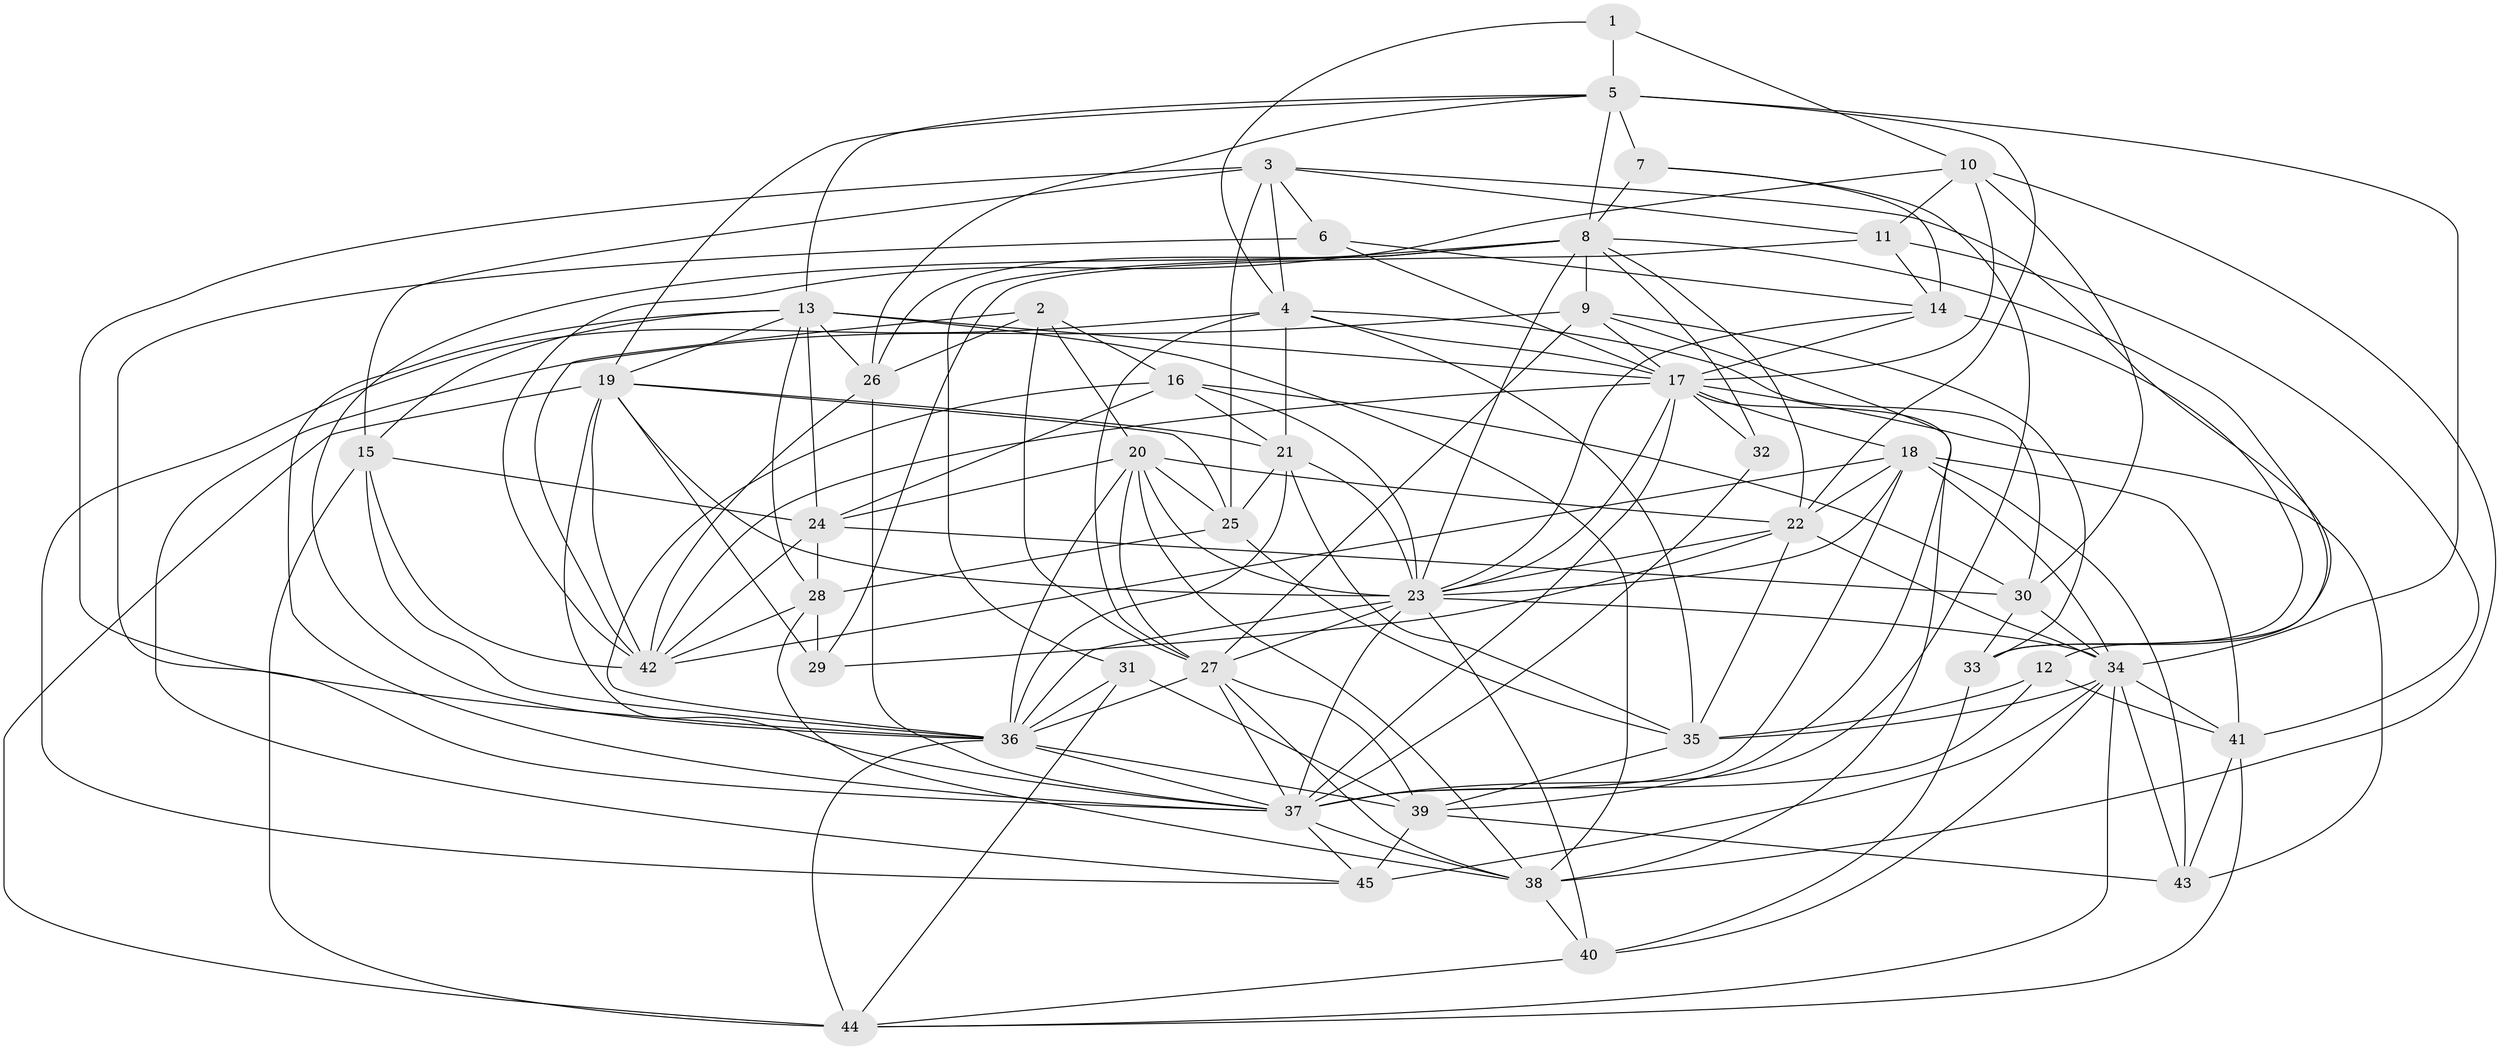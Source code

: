 // original degree distribution, {3: 0.23809523809523808, 4: 0.2925170068027211, 2: 0.14285714285714285, 5: 0.21768707482993196, 6: 0.06802721088435375, 7: 0.02040816326530612, 8: 0.006802721088435374, 11: 0.006802721088435374, 9: 0.006802721088435374}
// Generated by graph-tools (version 1.1) at 2025/37/03/04/25 23:37:01]
// undirected, 45 vertices, 158 edges
graph export_dot {
  node [color=gray90,style=filled];
  1;
  2;
  3;
  4;
  5;
  6;
  7;
  8;
  9;
  10;
  11;
  12;
  13;
  14;
  15;
  16;
  17;
  18;
  19;
  20;
  21;
  22;
  23;
  24;
  25;
  26;
  27;
  28;
  29;
  30;
  31;
  32;
  33;
  34;
  35;
  36;
  37;
  38;
  39;
  40;
  41;
  42;
  43;
  44;
  45;
  1 -- 4 [weight=1.0];
  1 -- 5 [weight=1.0];
  1 -- 10 [weight=1.0];
  2 -- 16 [weight=1.0];
  2 -- 20 [weight=1.0];
  2 -- 26 [weight=1.0];
  2 -- 27 [weight=1.0];
  2 -- 42 [weight=1.0];
  3 -- 4 [weight=1.0];
  3 -- 6 [weight=1.0];
  3 -- 11 [weight=1.0];
  3 -- 15 [weight=1.0];
  3 -- 25 [weight=1.0];
  3 -- 33 [weight=1.0];
  3 -- 36 [weight=1.0];
  4 -- 17 [weight=1.0];
  4 -- 21 [weight=1.0];
  4 -- 27 [weight=1.0];
  4 -- 30 [weight=1.0];
  4 -- 35 [weight=1.0];
  4 -- 45 [weight=1.0];
  5 -- 7 [weight=2.0];
  5 -- 8 [weight=1.0];
  5 -- 13 [weight=1.0];
  5 -- 19 [weight=1.0];
  5 -- 22 [weight=2.0];
  5 -- 26 [weight=2.0];
  5 -- 34 [weight=1.0];
  6 -- 14 [weight=1.0];
  6 -- 17 [weight=1.0];
  6 -- 37 [weight=1.0];
  7 -- 8 [weight=1.0];
  7 -- 14 [weight=1.0];
  7 -- 37 [weight=1.0];
  8 -- 9 [weight=2.0];
  8 -- 12 [weight=1.0];
  8 -- 22 [weight=1.0];
  8 -- 23 [weight=1.0];
  8 -- 26 [weight=2.0];
  8 -- 31 [weight=1.0];
  8 -- 32 [weight=1.0];
  8 -- 36 [weight=1.0];
  9 -- 17 [weight=1.0];
  9 -- 27 [weight=1.0];
  9 -- 33 [weight=1.0];
  9 -- 39 [weight=1.0];
  9 -- 45 [weight=1.0];
  10 -- 11 [weight=1.0];
  10 -- 17 [weight=1.0];
  10 -- 30 [weight=1.0];
  10 -- 38 [weight=1.0];
  10 -- 42 [weight=1.0];
  11 -- 14 [weight=1.0];
  11 -- 29 [weight=1.0];
  11 -- 41 [weight=1.0];
  12 -- 35 [weight=1.0];
  12 -- 37 [weight=2.0];
  12 -- 41 [weight=1.0];
  13 -- 15 [weight=1.0];
  13 -- 17 [weight=2.0];
  13 -- 19 [weight=1.0];
  13 -- 24 [weight=1.0];
  13 -- 26 [weight=1.0];
  13 -- 28 [weight=1.0];
  13 -- 37 [weight=1.0];
  13 -- 38 [weight=1.0];
  14 -- 17 [weight=1.0];
  14 -- 23 [weight=1.0];
  14 -- 33 [weight=1.0];
  15 -- 24 [weight=2.0];
  15 -- 36 [weight=1.0];
  15 -- 42 [weight=1.0];
  15 -- 44 [weight=1.0];
  16 -- 21 [weight=1.0];
  16 -- 23 [weight=1.0];
  16 -- 24 [weight=1.0];
  16 -- 30 [weight=2.0];
  16 -- 36 [weight=1.0];
  17 -- 18 [weight=1.0];
  17 -- 23 [weight=1.0];
  17 -- 32 [weight=1.0];
  17 -- 37 [weight=1.0];
  17 -- 38 [weight=2.0];
  17 -- 42 [weight=1.0];
  17 -- 43 [weight=1.0];
  18 -- 22 [weight=2.0];
  18 -- 23 [weight=1.0];
  18 -- 34 [weight=1.0];
  18 -- 37 [weight=1.0];
  18 -- 41 [weight=1.0];
  18 -- 42 [weight=1.0];
  18 -- 43 [weight=1.0];
  19 -- 21 [weight=1.0];
  19 -- 23 [weight=2.0];
  19 -- 25 [weight=1.0];
  19 -- 29 [weight=2.0];
  19 -- 37 [weight=1.0];
  19 -- 42 [weight=1.0];
  19 -- 44 [weight=1.0];
  20 -- 22 [weight=1.0];
  20 -- 23 [weight=3.0];
  20 -- 24 [weight=1.0];
  20 -- 25 [weight=1.0];
  20 -- 27 [weight=1.0];
  20 -- 36 [weight=1.0];
  20 -- 38 [weight=1.0];
  21 -- 23 [weight=1.0];
  21 -- 25 [weight=1.0];
  21 -- 35 [weight=1.0];
  21 -- 36 [weight=1.0];
  22 -- 23 [weight=1.0];
  22 -- 29 [weight=1.0];
  22 -- 34 [weight=1.0];
  22 -- 35 [weight=1.0];
  23 -- 27 [weight=1.0];
  23 -- 34 [weight=1.0];
  23 -- 36 [weight=2.0];
  23 -- 37 [weight=1.0];
  23 -- 40 [weight=1.0];
  24 -- 28 [weight=1.0];
  24 -- 30 [weight=1.0];
  24 -- 42 [weight=1.0];
  25 -- 28 [weight=1.0];
  25 -- 35 [weight=2.0];
  26 -- 37 [weight=1.0];
  26 -- 42 [weight=2.0];
  27 -- 36 [weight=1.0];
  27 -- 37 [weight=1.0];
  27 -- 38 [weight=1.0];
  27 -- 39 [weight=1.0];
  28 -- 29 [weight=1.0];
  28 -- 38 [weight=1.0];
  28 -- 42 [weight=1.0];
  30 -- 33 [weight=1.0];
  30 -- 34 [weight=1.0];
  31 -- 36 [weight=3.0];
  31 -- 39 [weight=2.0];
  31 -- 44 [weight=1.0];
  32 -- 37 [weight=1.0];
  33 -- 40 [weight=1.0];
  34 -- 35 [weight=1.0];
  34 -- 40 [weight=1.0];
  34 -- 41 [weight=1.0];
  34 -- 43 [weight=1.0];
  34 -- 44 [weight=1.0];
  34 -- 45 [weight=2.0];
  35 -- 39 [weight=1.0];
  36 -- 37 [weight=1.0];
  36 -- 39 [weight=1.0];
  36 -- 44 [weight=1.0];
  37 -- 38 [weight=1.0];
  37 -- 45 [weight=1.0];
  38 -- 40 [weight=1.0];
  39 -- 43 [weight=1.0];
  39 -- 45 [weight=1.0];
  40 -- 44 [weight=1.0];
  41 -- 43 [weight=1.0];
  41 -- 44 [weight=1.0];
}
